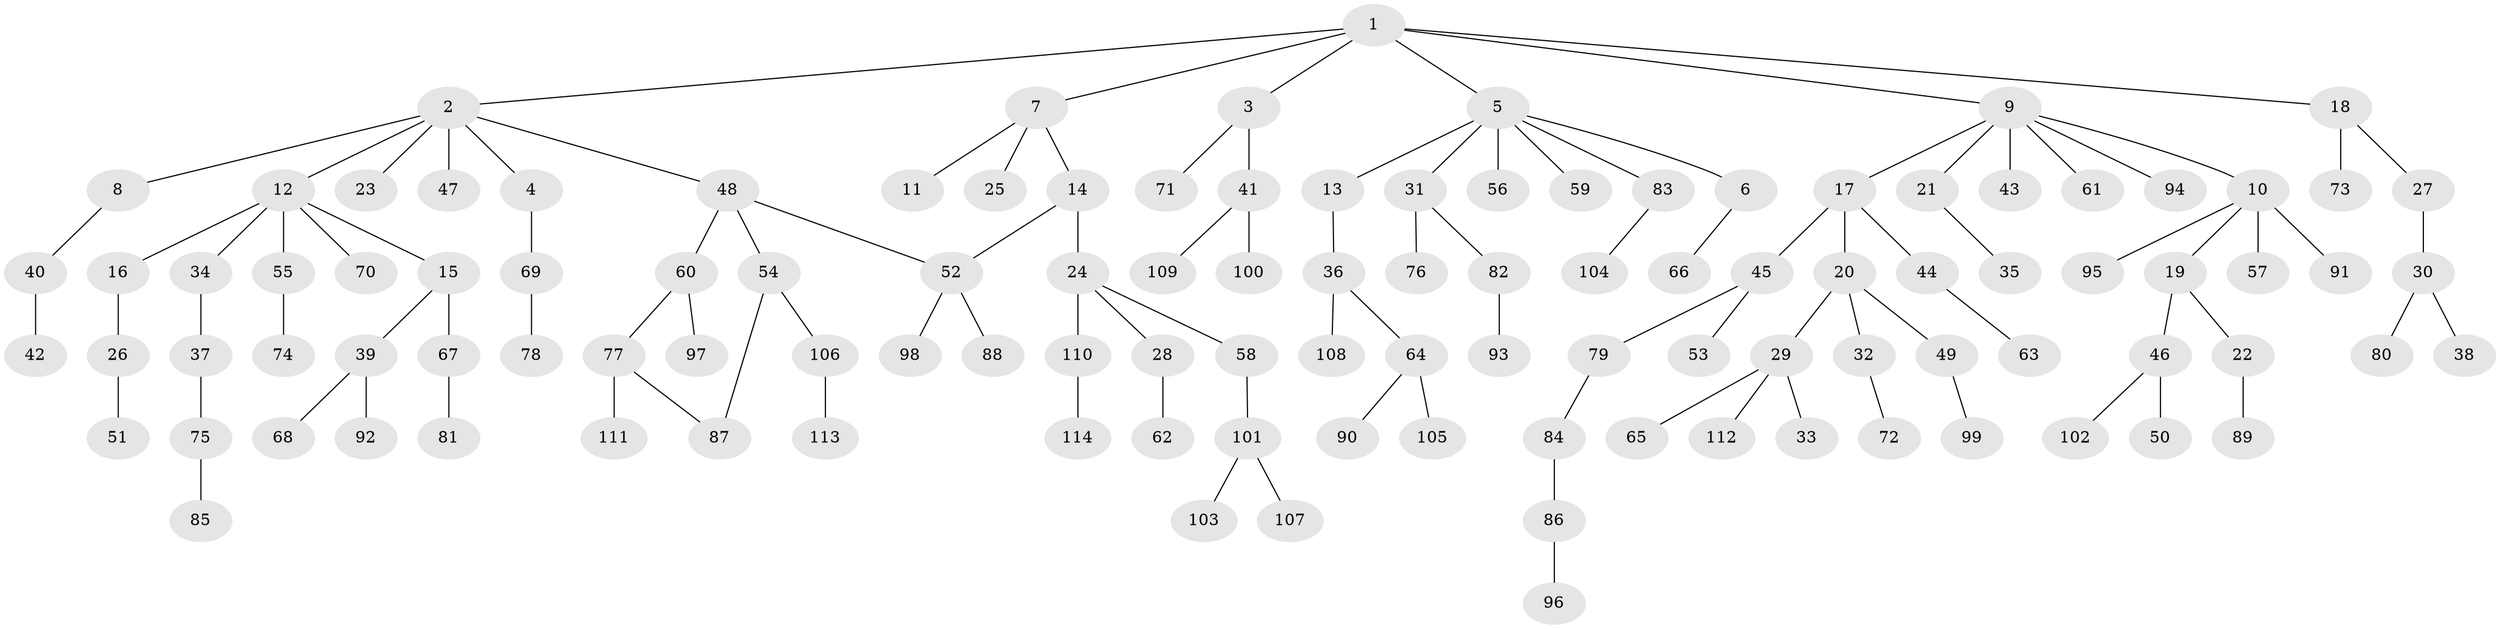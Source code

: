 // coarse degree distribution, {11: 0.02531645569620253, 4: 0.0759493670886076, 2: 0.189873417721519, 1: 0.5822784810126582, 3: 0.10126582278481013, 9: 0.012658227848101266, 5: 0.012658227848101266}
// Generated by graph-tools (version 1.1) at 2025/23/03/03/25 07:23:30]
// undirected, 114 vertices, 115 edges
graph export_dot {
graph [start="1"]
  node [color=gray90,style=filled];
  1;
  2;
  3;
  4;
  5;
  6;
  7;
  8;
  9;
  10;
  11;
  12;
  13;
  14;
  15;
  16;
  17;
  18;
  19;
  20;
  21;
  22;
  23;
  24;
  25;
  26;
  27;
  28;
  29;
  30;
  31;
  32;
  33;
  34;
  35;
  36;
  37;
  38;
  39;
  40;
  41;
  42;
  43;
  44;
  45;
  46;
  47;
  48;
  49;
  50;
  51;
  52;
  53;
  54;
  55;
  56;
  57;
  58;
  59;
  60;
  61;
  62;
  63;
  64;
  65;
  66;
  67;
  68;
  69;
  70;
  71;
  72;
  73;
  74;
  75;
  76;
  77;
  78;
  79;
  80;
  81;
  82;
  83;
  84;
  85;
  86;
  87;
  88;
  89;
  90;
  91;
  92;
  93;
  94;
  95;
  96;
  97;
  98;
  99;
  100;
  101;
  102;
  103;
  104;
  105;
  106;
  107;
  108;
  109;
  110;
  111;
  112;
  113;
  114;
  1 -- 2;
  1 -- 3;
  1 -- 5;
  1 -- 7;
  1 -- 9;
  1 -- 18;
  2 -- 4;
  2 -- 8;
  2 -- 12;
  2 -- 23;
  2 -- 47;
  2 -- 48;
  3 -- 41;
  3 -- 71;
  4 -- 69;
  5 -- 6;
  5 -- 13;
  5 -- 31;
  5 -- 56;
  5 -- 59;
  5 -- 83;
  6 -- 66;
  7 -- 11;
  7 -- 14;
  7 -- 25;
  8 -- 40;
  9 -- 10;
  9 -- 17;
  9 -- 21;
  9 -- 43;
  9 -- 61;
  9 -- 94;
  10 -- 19;
  10 -- 57;
  10 -- 91;
  10 -- 95;
  12 -- 15;
  12 -- 16;
  12 -- 34;
  12 -- 55;
  12 -- 70;
  13 -- 36;
  14 -- 24;
  14 -- 52;
  15 -- 39;
  15 -- 67;
  16 -- 26;
  17 -- 20;
  17 -- 44;
  17 -- 45;
  18 -- 27;
  18 -- 73;
  19 -- 22;
  19 -- 46;
  20 -- 29;
  20 -- 32;
  20 -- 49;
  21 -- 35;
  22 -- 89;
  24 -- 28;
  24 -- 58;
  24 -- 110;
  26 -- 51;
  27 -- 30;
  28 -- 62;
  29 -- 33;
  29 -- 65;
  29 -- 112;
  30 -- 38;
  30 -- 80;
  31 -- 76;
  31 -- 82;
  32 -- 72;
  34 -- 37;
  36 -- 64;
  36 -- 108;
  37 -- 75;
  39 -- 68;
  39 -- 92;
  40 -- 42;
  41 -- 100;
  41 -- 109;
  44 -- 63;
  45 -- 53;
  45 -- 79;
  46 -- 50;
  46 -- 102;
  48 -- 52;
  48 -- 54;
  48 -- 60;
  49 -- 99;
  52 -- 88;
  52 -- 98;
  54 -- 106;
  54 -- 87;
  55 -- 74;
  58 -- 101;
  60 -- 77;
  60 -- 97;
  64 -- 90;
  64 -- 105;
  67 -- 81;
  69 -- 78;
  75 -- 85;
  77 -- 87;
  77 -- 111;
  79 -- 84;
  82 -- 93;
  83 -- 104;
  84 -- 86;
  86 -- 96;
  101 -- 103;
  101 -- 107;
  106 -- 113;
  110 -- 114;
}
